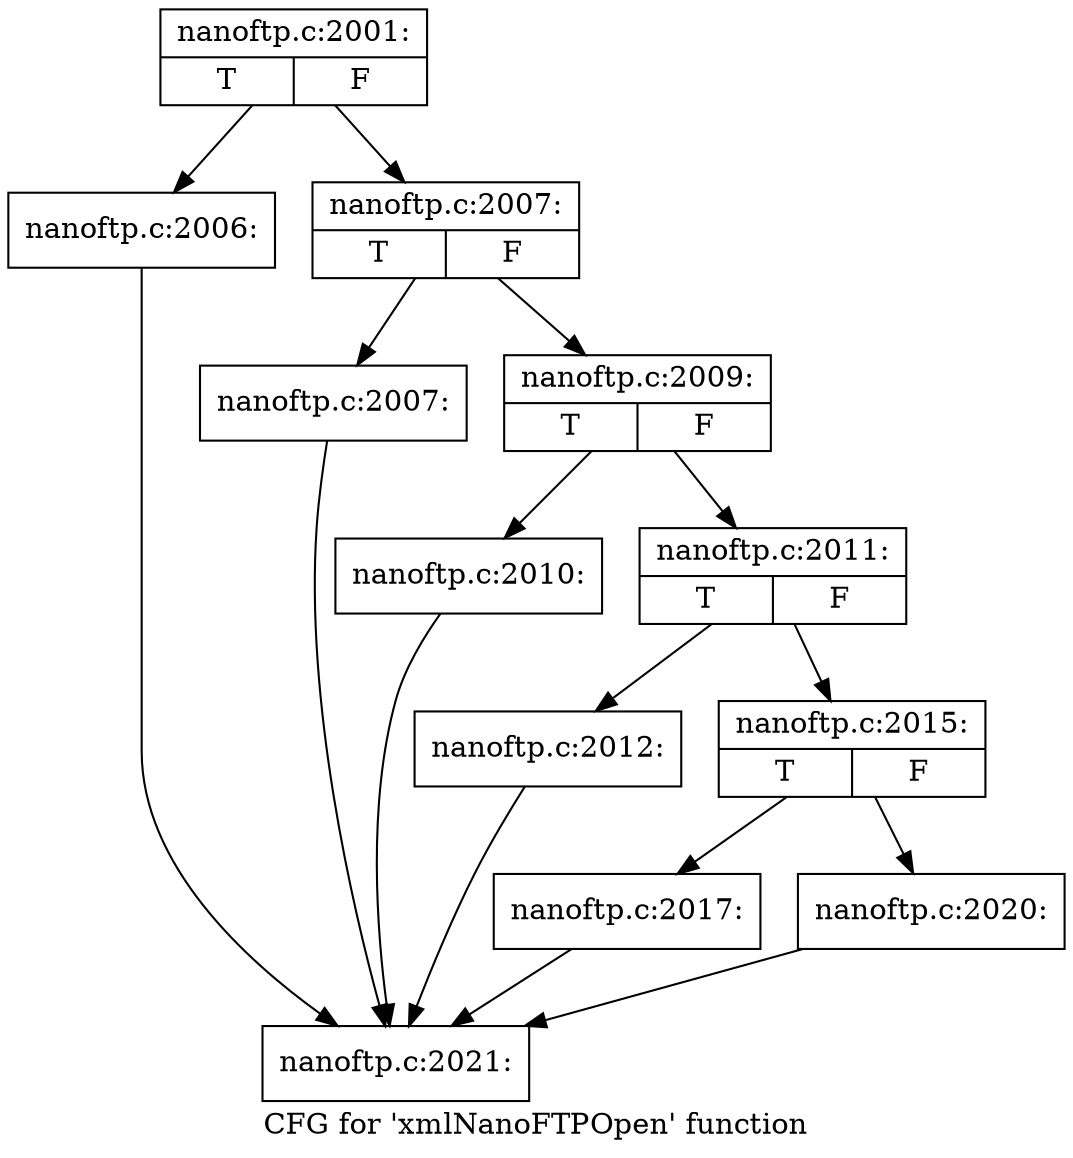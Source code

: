 digraph "CFG for 'xmlNanoFTPOpen' function" {
	label="CFG for 'xmlNanoFTPOpen' function";

	Node0x3f83f60 [shape=record,label="{nanoftp.c:2001:|{<s0>T|<s1>F}}"];
	Node0x3f83f60 -> Node0x3f7c820;
	Node0x3f83f60 -> Node0x3f823e0;
	Node0x3f7c820 [shape=record,label="{nanoftp.c:2006:}"];
	Node0x3f7c820 -> Node0x3f81c00;
	Node0x3f823e0 [shape=record,label="{nanoftp.c:2007:|{<s0>T|<s1>F}}"];
	Node0x3f823e0 -> Node0x3f82840;
	Node0x3f823e0 -> Node0x3f82890;
	Node0x3f82840 [shape=record,label="{nanoftp.c:2007:}"];
	Node0x3f82840 -> Node0x3f81c00;
	Node0x3f82890 [shape=record,label="{nanoftp.c:2009:|{<s0>T|<s1>F}}"];
	Node0x3f82890 -> Node0x3f831a0;
	Node0x3f82890 -> Node0x3f834d0;
	Node0x3f831a0 [shape=record,label="{nanoftp.c:2010:}"];
	Node0x3f831a0 -> Node0x3f81c00;
	Node0x3f834d0 [shape=record,label="{nanoftp.c:2011:|{<s0>T|<s1>F}}"];
	Node0x3f834d0 -> Node0x3f83480;
	Node0x3f834d0 -> Node0x3f83df0;
	Node0x3f83480 [shape=record,label="{nanoftp.c:2012:}"];
	Node0x3f83480 -> Node0x3f81c00;
	Node0x3f83df0 [shape=record,label="{nanoftp.c:2015:|{<s0>T|<s1>F}}"];
	Node0x3f83df0 -> Node0x3f84ae0;
	Node0x3f83df0 -> Node0x3f84b30;
	Node0x3f84ae0 [shape=record,label="{nanoftp.c:2017:}"];
	Node0x3f84ae0 -> Node0x3f81c00;
	Node0x3f84b30 [shape=record,label="{nanoftp.c:2020:}"];
	Node0x3f84b30 -> Node0x3f81c00;
	Node0x3f81c00 [shape=record,label="{nanoftp.c:2021:}"];
}
